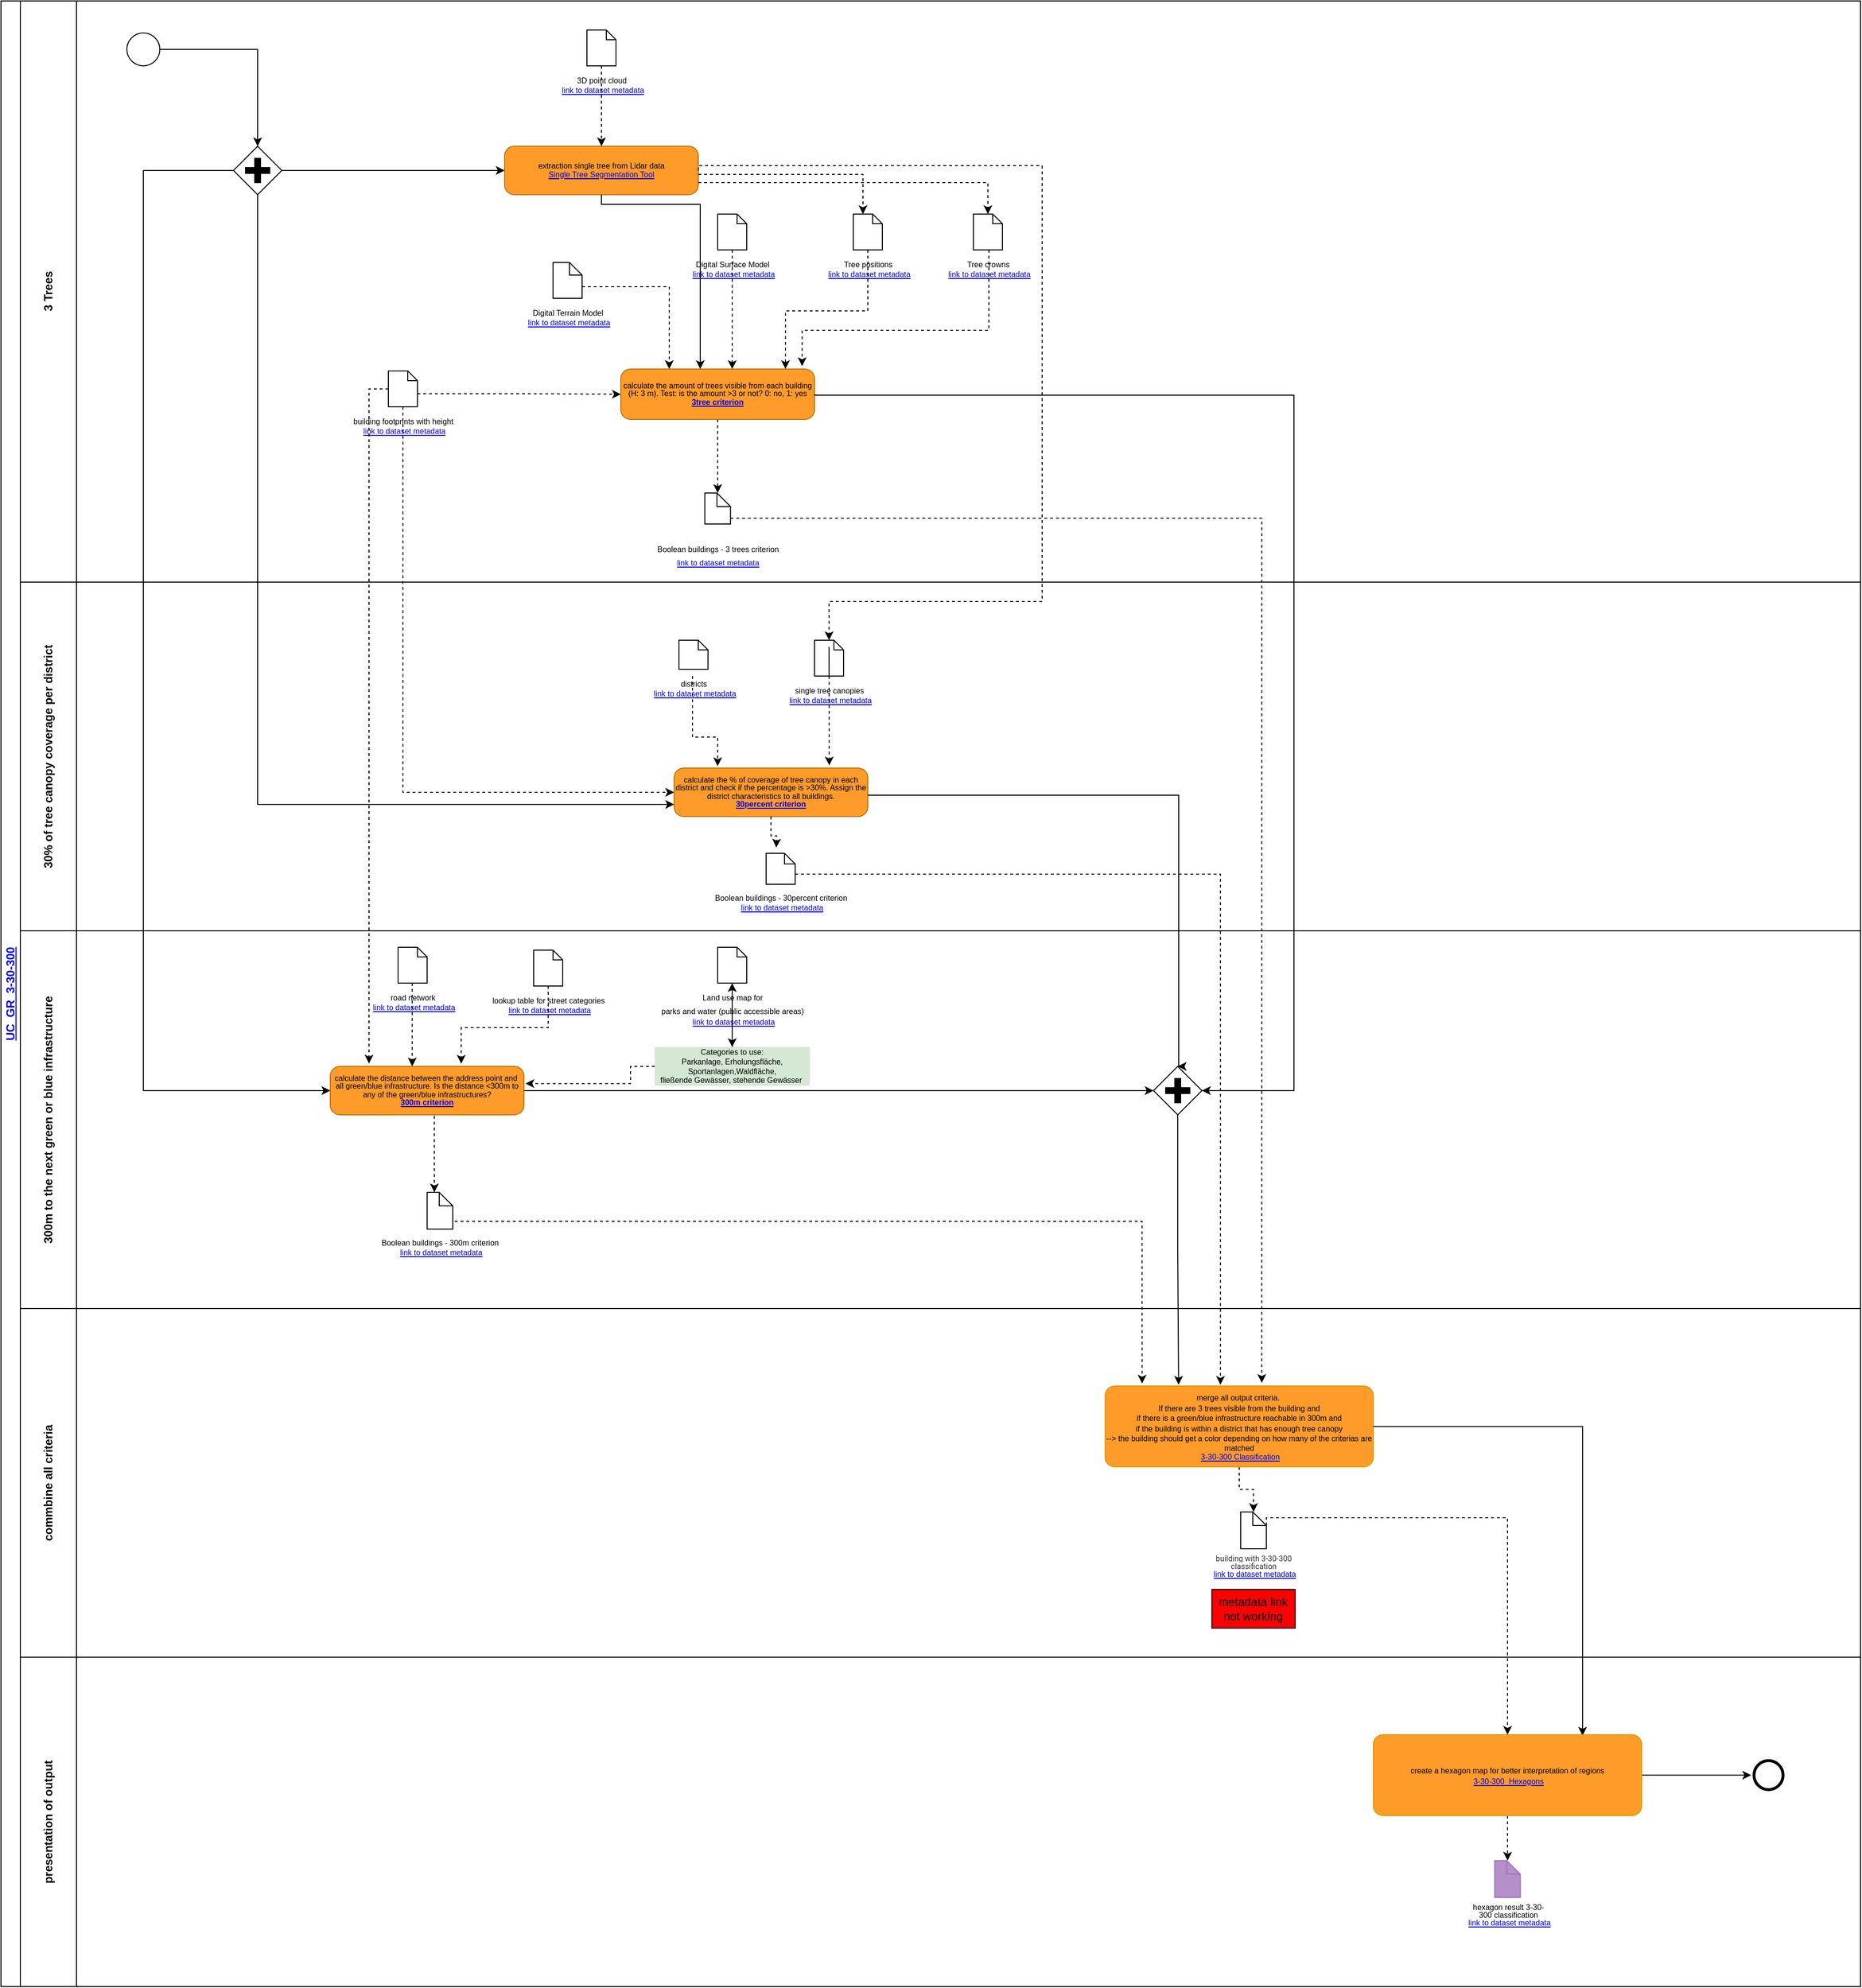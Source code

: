 <mxfile version="24.7.17">
  <diagram name="UC_GR_3-30-300" id="Krvi3zgOJTbH_F1lKnKt">
    <mxGraphModel grid="1" page="1" gridSize="10" guides="1" tooltips="1" connect="1" arrows="1" fold="1" pageScale="1" pageWidth="3300" pageHeight="4681" math="0" shadow="0">
      <root>
        <mxCell id="k6mhYjpQpfvVJ8LvTSOb-0" />
        <mxCell id="k6mhYjpQpfvVJ8LvTSOb-1" parent="k6mhYjpQpfvVJ8LvTSOb-0" />
        <UserObject label="&lt;font color=&quot;#ff0000&quot;&gt;&lt;a href=&quot;https://docs.google.com/document/d/1ABKdiM5d2JuX-enuPZMrgIqE85hdRemT/edit&quot;&gt;UC_GR_3-30-300&lt;/a&gt;&lt;/font&gt;" link="https://docs.google.com/document/d/1ABKdiM5d2JuX-enuPZMrgIqE85hdRemT/edit" linkTarget="_blank" id="k6mhYjpQpfvVJ8LvTSOb-5">
          <mxCell style="swimlane;html=1;childLayout=stackLayout;resizeParent=1;resizeParentMax=0;horizontal=0;startSize=20;horizontalStack=0;whiteSpace=wrap;" vertex="1" parent="k6mhYjpQpfvVJ8LvTSOb-1">
            <mxGeometry x="490" y="-4160" width="1920" height="2050" as="geometry">
              <mxRectangle x="99" y="-2240" width="40" height="50" as="alternateBounds" />
            </mxGeometry>
          </mxCell>
        </UserObject>
        <mxCell id="k6mhYjpQpfvVJ8LvTSOb-6" value="&lt;div&gt;3 Trees&lt;/div&gt;" style="swimlane;html=1;startSize=58;horizontal=0;" vertex="1" parent="k6mhYjpQpfvVJ8LvTSOb-5">
          <mxGeometry x="20" width="1900" height="600" as="geometry">
            <mxRectangle x="20" width="1133" height="30" as="alternateBounds" />
          </mxGeometry>
        </mxCell>
        <mxCell id="k6mhYjpQpfvVJ8LvTSOb-8" value="" style="points=[[0.145,0.145,0],[0.5,0,0],[0.855,0.145,0],[1,0.5,0],[0.855,0.855,0],[0.5,1,0],[0.145,0.855,0],[0,0.5,0]];shape=mxgraph.bpmn.event;html=1;verticalLabelPosition=bottom;labelBackgroundColor=#ffffff;verticalAlign=top;align=center;perimeter=ellipsePerimeter;outlineConnect=0;aspect=fixed;outline=standard;symbol=general;" vertex="1" parent="k6mhYjpQpfvVJ8LvTSOb-6">
          <mxGeometry x="110" y="33" width="34" height="34" as="geometry" />
        </mxCell>
        <mxCell id="k6mhYjpQpfvVJ8LvTSOb-15" style="edgeStyle=orthogonalEdgeStyle;rounded=0;orthogonalLoop=1;jettySize=auto;html=1;dashed=1;exitX=0;exitY=0;exitDx=30.0;exitDy=23.5;exitPerimeter=0;entryX=0;entryY=0.5;entryDx=0;entryDy=0;entryPerimeter=0;" edge="1" parent="k6mhYjpQpfvVJ8LvTSOb-6" source="ciWnwU-5eP2VFK62MYWq-23" target="k6mhYjpQpfvVJ8LvTSOb-14">
          <mxGeometry relative="1" as="geometry">
            <mxPoint x="580" y="320" as="sourcePoint" />
            <mxPoint x="570" y="380.75" as="targetPoint" />
          </mxGeometry>
        </mxCell>
        <UserObject label="&lt;div style=&quot;&quot;&gt;&lt;div style=&quot;&quot;&gt;&lt;font face=&quot;Arial&quot;&gt;&lt;span style=&quot;font-size: 8px;&quot;&gt;Tree positions&lt;/span&gt;&lt;/font&gt;&lt;/div&gt;&lt;div style=&quot;font-size: 8px;&quot;&gt;&lt;font style=&quot;font-size: 8px;&quot; face=&quot;Arial&quot;&gt;&amp;nbsp;&lt;a href=&quot;https://usage.geocat.live/catalogue/srv/eng/catalog.search#/metadata/9a4b1116-7c73-43df-8176-d8864c7b51b8&quot;&gt;link to dataset metadata&lt;/a&gt;&lt;/font&gt;&lt;/div&gt;&lt;/div&gt;" id="k6mhYjpQpfvVJ8LvTSOb-16">
          <mxCell style="shape=mxgraph.bpmn.data;labelPosition=center;verticalLabelPosition=bottom;align=center;verticalAlign=top;size=10;html=1;" vertex="1" parent="k6mhYjpQpfvVJ8LvTSOb-6">
            <mxGeometry x="860" y="220" width="30" height="37" as="geometry" />
          </mxCell>
        </UserObject>
        <UserObject label="&lt;div style=&quot;line-height: 100%;&quot;&gt;&lt;p style=&quot;line-height: 100%;&quot;&gt;&lt;span style=&quot;background-color: initial; font-family: Arial; font-size: 8px;&quot;&gt;Boolean buildings - 3 trees criterion&lt;br&gt;&lt;/span&gt;&lt;a style=&quot;background-color: initial; font-size: 8px; font-family: Arial;&quot; href=&quot;https://usage.geocat.live/catalogue/srv/eng/catalog.search#/metadata/f1ca52d3-faba-4291-afe4-53f3cd42845b&quot;&gt;link to dataset metadata&lt;/a&gt;&lt;/p&gt;&lt;/div&gt;" id="k6mhYjpQpfvVJ8LvTSOb-17">
          <mxCell style="shape=mxgraph.bpmn.data;labelPosition=center;verticalLabelPosition=bottom;align=center;verticalAlign=top;size=14;html=1;" vertex="1" parent="k6mhYjpQpfvVJ8LvTSOb-6">
            <mxGeometry x="706.75" y="508" width="26.5" height="32" as="geometry" />
          </mxCell>
        </UserObject>
        <mxCell id="k6mhYjpQpfvVJ8LvTSOb-18" style="edgeStyle=orthogonalEdgeStyle;rounded=0;orthogonalLoop=1;jettySize=auto;html=1;dashed=1;exitX=0.5;exitY=1;exitDx=0;exitDy=0;exitPerimeter=0;" edge="1" parent="k6mhYjpQpfvVJ8LvTSOb-6" source="k6mhYjpQpfvVJ8LvTSOb-14">
          <mxGeometry relative="1" as="geometry">
            <Array as="points">
              <mxPoint x="720" y="508" />
            </Array>
            <mxPoint x="720" y="508" as="targetPoint" />
          </mxGeometry>
        </mxCell>
        <UserObject label="&lt;div style=&quot;&quot;&gt;&lt;div style=&quot;&quot;&gt;&lt;font face=&quot;Arial&quot;&gt;&lt;span style=&quot;font-size: 8px;&quot;&gt;building footprints with height&lt;/span&gt;&lt;/font&gt;&lt;/div&gt;&lt;div style=&quot;font-size: 8px;&quot;&gt;&lt;font style=&quot;font-size: 8px;&quot; face=&quot;Arial&quot;&gt;&amp;nbsp;&lt;a href=&quot;https://usage.geocat.live/catalogue/srv/eng/catalog.search#/metadata/3f8220eb-fe9e-4dd4-85bb-e04faf7fa3e2&quot;&gt;link to dataset metadata&lt;/a&gt;&lt;/font&gt;&lt;/div&gt;&lt;/div&gt;" id="ciWnwU-5eP2VFK62MYWq-23">
          <mxCell style="shape=mxgraph.bpmn.data;labelPosition=center;verticalLabelPosition=bottom;align=center;verticalAlign=top;size=10;html=1;" vertex="1" parent="k6mhYjpQpfvVJ8LvTSOb-6">
            <mxGeometry x="380" y="382" width="30" height="37" as="geometry" />
          </mxCell>
        </UserObject>
        <mxCell id="k6mhYjpQpfvVJ8LvTSOb-14" value="&lt;h6 style=&quot;line-height: 100%;&quot;&gt;&lt;font face=&quot;Arial&quot;&gt;&lt;span style=&quot;font-size: 8px;&quot;&gt;&lt;span style=&quot;font-weight: 400;&quot;&gt;calculate the amount of trees visible from each building (H: 3 m). Test: is the amount &amp;gt;3 or not? 0: no, 1: yes&lt;br&gt;&lt;/span&gt;&lt;/span&gt;&lt;/font&gt;&lt;a href=&quot;https://usage.geocat.live/catalogue/srv/eng/catalog.search#/metadata/e13cccc3-d6e3-49af-ac51-13dfee61eb17&quot;&gt;3tree criterion&lt;/a&gt;&lt;/h6&gt;" style="points=[[0.25,0,0],[0.5,0,0],[0.75,0,0],[1,0.25,0],[1,0.5,0],[1,0.75,0],[0.75,1,0],[0.5,1,0],[0.25,1,0],[0,0.75,0],[0,0.5,0],[0,0.25,0]];shape=mxgraph.bpmn.task;whiteSpace=wrap;rectStyle=rounded;size=10;html=1;container=1;expand=0;collapsible=0;taskMarker=abstract;fillColor=#ff9b29;fontColor=#000000;strokeColor=#BD7000;" vertex="1" parent="k6mhYjpQpfvVJ8LvTSOb-6">
          <mxGeometry x="620" y="380" width="200" height="52" as="geometry" />
        </mxCell>
        <mxCell id="ciWnwU-5eP2VFK62MYWq-24" style="edgeStyle=orthogonalEdgeStyle;rounded=0;orthogonalLoop=1;jettySize=auto;html=1;dashed=1;exitX=0.5;exitY=1;exitDx=0;exitDy=0;exitPerimeter=0;" edge="1" parent="k6mhYjpQpfvVJ8LvTSOb-6" source="k6mhYjpQpfvVJ8LvTSOb-16">
          <mxGeometry relative="1" as="geometry">
            <mxPoint x="790" y="380" as="targetPoint" />
            <mxPoint x="790" y="330" as="sourcePoint" />
            <Array as="points">
              <mxPoint x="875" y="320" />
              <mxPoint x="790" y="320" />
            </Array>
          </mxGeometry>
        </mxCell>
        <mxCell id="ciWnwU-5eP2VFK62MYWq-32" value="&lt;h6 style=&quot;line-height: 100%;&quot;&gt;&lt;span style=&quot;font-weight: normal;&quot;&gt;extraction single tree from Lidar data&lt;/span&gt;&lt;br&gt;&lt;span style=&quot;font-weight: normal;&quot;&gt;&lt;a href=&quot;https://usage.geocat.live/catalogue/srv/eng/catalog.search#/metadata/48e58f2f-286f-4c92-b989-cb9bd8d22c1b&quot;&gt;Single Tree Segmentation Tool&lt;/a&gt;&lt;/span&gt;&lt;/h6&gt;" style="points=[[0.25,0,0],[0.5,0,0],[0.75,0,0],[1,0.25,0],[1,0.5,0],[1,0.75,0],[0.75,1,0],[0.5,1,0],[0.25,1,0],[0,0.75,0],[0,0.5,0],[0,0.25,0]];shape=mxgraph.bpmn.task;whiteSpace=wrap;rectStyle=rounded;size=10;html=1;container=1;expand=0;collapsible=0;taskMarker=abstract;fillColor=#ff9b29;fontColor=#000000;strokeColor=#BD7000;" vertex="1" parent="k6mhYjpQpfvVJ8LvTSOb-6">
          <mxGeometry x="500" y="150" width="200" height="50" as="geometry" />
        </mxCell>
        <UserObject label="&lt;div style=&quot;&quot;&gt;&lt;div style=&quot;&quot;&gt;&lt;font face=&quot;Arial&quot;&gt;&lt;span style=&quot;font-size: 8px;&quot;&gt;3D point cloud&lt;/span&gt;&lt;/font&gt;&lt;/div&gt;&lt;div style=&quot;font-size: 8px;&quot;&gt;&lt;font style=&quot;font-size: 8px;&quot; face=&quot;Arial&quot;&gt;&amp;nbsp;&lt;a href=&quot;https://usage.geocat.live/catalogue/srv/eng/catalog.search#/metadata/e8aadb78-8eeb-4ac1-89b5-669cefb967ec&quot;&gt;link to dataset metadata&lt;/a&gt;&lt;/font&gt;&lt;/div&gt;&lt;/div&gt;" id="ciWnwU-5eP2VFK62MYWq-33">
          <mxCell style="shape=mxgraph.bpmn.data;labelPosition=center;verticalLabelPosition=bottom;align=center;verticalAlign=top;size=10;html=1;" vertex="1" parent="k6mhYjpQpfvVJ8LvTSOb-6">
            <mxGeometry x="585" y="30" width="30" height="37" as="geometry" />
          </mxCell>
        </UserObject>
        <UserObject label="&lt;div style=&quot;&quot;&gt;&lt;div style=&quot;&quot;&gt;&lt;font face=&quot;Arial&quot;&gt;&lt;span style=&quot;font-size: 8px;&quot;&gt;Digital Surface Model&lt;/span&gt;&lt;/font&gt;&lt;/div&gt;&lt;div style=&quot;font-size: 8px;&quot;&gt;&lt;font style=&quot;font-size: 8px;&quot; face=&quot;Arial&quot;&gt;&amp;nbsp;&lt;a href=&quot;https://usage.geocat.live/catalogue/srv/eng/catalog.search#/metadata/0b1ab809-4bf9-4030-ae20-85a8b5cd9ab6&quot;&gt;link to dataset metadata&lt;/a&gt;&lt;/font&gt;&lt;/div&gt;&lt;/div&gt;" id="mnoR7cyunpkpfNXAe4Dq-6">
          <mxCell style="shape=mxgraph.bpmn.data;labelPosition=center;verticalLabelPosition=bottom;align=center;verticalAlign=top;size=10;html=1;" vertex="1" parent="k6mhYjpQpfvVJ8LvTSOb-6">
            <mxGeometry x="720" y="220" width="30" height="37" as="geometry" />
          </mxCell>
        </UserObject>
        <mxCell id="EDfzUC_PJEwEIxlfBZfZ-0" style="edgeStyle=orthogonalEdgeStyle;rounded=0;orthogonalLoop=1;jettySize=auto;html=1;dashed=1;exitX=0.5;exitY=1;exitDx=0;exitDy=0;exitPerimeter=0;" edge="1" parent="k6mhYjpQpfvVJ8LvTSOb-6" source="mnoR7cyunpkpfNXAe4Dq-6">
          <mxGeometry relative="1" as="geometry">
            <mxPoint x="735" y="380" as="targetPoint" />
            <mxPoint x="755" y="276" as="sourcePoint" />
            <Array as="points">
              <mxPoint x="735" y="350" />
              <mxPoint x="735" y="350" />
            </Array>
          </mxGeometry>
        </mxCell>
        <mxCell id="EDfzUC_PJEwEIxlfBZfZ-4" style="edgeStyle=orthogonalEdgeStyle;rounded=0;orthogonalLoop=1;jettySize=auto;html=1;dashed=1;exitX=0.5;exitY=1;exitDx=0;exitDy=0;exitPerimeter=0;entryX=0.5;entryY=0;entryDx=0;entryDy=0;entryPerimeter=0;" edge="1" parent="k6mhYjpQpfvVJ8LvTSOb-6" source="ciWnwU-5eP2VFK62MYWq-33" target="ciWnwU-5eP2VFK62MYWq-32">
          <mxGeometry relative="1" as="geometry">
            <mxPoint x="555" y="267" as="sourcePoint" />
            <mxPoint x="645" y="360" as="targetPoint" />
          </mxGeometry>
        </mxCell>
        <mxCell id="EDfzUC_PJEwEIxlfBZfZ-5" style="edgeStyle=orthogonalEdgeStyle;rounded=0;orthogonalLoop=1;jettySize=auto;html=1;dashed=1;entryX=0;entryY=0;entryDx=10;entryDy=0;entryPerimeter=0;" edge="1" parent="k6mhYjpQpfvVJ8LvTSOb-6" target="k6mhYjpQpfvVJ8LvTSOb-16">
          <mxGeometry relative="1" as="geometry">
            <mxPoint x="768" y="318" as="targetPoint" />
            <mxPoint x="700" y="179" as="sourcePoint" />
            <Array as="points">
              <mxPoint x="870" y="179" />
            </Array>
          </mxGeometry>
        </mxCell>
        <mxCell id="EDfzUC_PJEwEIxlfBZfZ-27" style="edgeStyle=orthogonalEdgeStyle;rounded=0;orthogonalLoop=1;jettySize=auto;html=1;exitX=1;exitY=0.5;exitDx=0;exitDy=0;exitPerimeter=0;entryX=0;entryY=0.5;entryDx=0;entryDy=0;entryPerimeter=0;" edge="1" parent="k6mhYjpQpfvVJ8LvTSOb-6" source="2BGtZ8wRhE-_zH-Sex3D-0" target="ciWnwU-5eP2VFK62MYWq-32">
          <mxGeometry relative="1" as="geometry">
            <mxPoint x="490" y="170" as="targetPoint" />
            <Array as="points">
              <mxPoint x="250" y="175" />
            </Array>
          </mxGeometry>
        </mxCell>
        <UserObject label="&lt;div style=&quot;&quot;&gt;&lt;div style=&quot;&quot;&gt;&lt;font face=&quot;Arial&quot;&gt;&lt;span style=&quot;font-size: 8px;&quot;&gt;Digital Terrain Model&lt;/span&gt;&lt;/font&gt;&lt;/div&gt;&lt;div style=&quot;font-size: 8px;&quot;&gt;&lt;font face=&quot;Arial&quot; style=&quot;font-size: 8px;&quot;&gt;&amp;nbsp;&lt;a href=&quot;https://usage.geocat.live/catalogue/srv/eng/catalog.search#/metadata/ba1d5529-ae39-420b-a8e6-5331dd29e531&quot;&gt;link to dataset metadata&lt;/a&gt;&lt;/font&gt;&lt;/div&gt;&lt;/div&gt;" id="mnoR7cyunpkpfNXAe4Dq-30">
          <mxCell style="shape=mxgraph.bpmn.data;labelPosition=center;verticalLabelPosition=bottom;align=center;verticalAlign=top;size=13;html=1;" vertex="1" parent="k6mhYjpQpfvVJ8LvTSOb-6">
            <mxGeometry x="550" y="270" width="30" height="37" as="geometry" />
          </mxCell>
        </UserObject>
        <mxCell id="mnoR7cyunpkpfNXAe4Dq-33" style="edgeStyle=orthogonalEdgeStyle;rounded=0;orthogonalLoop=1;jettySize=auto;html=1;dashed=1;exitX=0;exitY=0;exitDx=30.0;exitDy=25;exitPerimeter=0;entryX=0.25;entryY=0;entryDx=0;entryDy=0;entryPerimeter=0;" edge="1" parent="k6mhYjpQpfvVJ8LvTSOb-6" source="mnoR7cyunpkpfNXAe4Dq-30" target="k6mhYjpQpfvVJ8LvTSOb-14">
          <mxGeometry relative="1" as="geometry">
            <mxPoint x="840" y="240" as="targetPoint" />
            <mxPoint x="710" y="189" as="sourcePoint" />
            <Array as="points">
              <mxPoint x="670" y="295" />
            </Array>
          </mxGeometry>
        </mxCell>
        <mxCell id="EDfzUC_PJEwEIxlfBZfZ-38" style="edgeStyle=orthogonalEdgeStyle;rounded=0;orthogonalLoop=1;jettySize=auto;html=1;exitX=0.5;exitY=1;exitDx=0;exitDy=0;exitPerimeter=0;" edge="1" parent="k6mhYjpQpfvVJ8LvTSOb-6" source="ciWnwU-5eP2VFK62MYWq-32">
          <mxGeometry relative="1" as="geometry">
            <mxPoint x="154" y="60" as="sourcePoint" />
            <mxPoint x="702" y="380" as="targetPoint" />
            <Array as="points">
              <mxPoint x="600" y="210" />
              <mxPoint x="702" y="210" />
            </Array>
          </mxGeometry>
        </mxCell>
        <mxCell id="2BGtZ8wRhE-_zH-Sex3D-1" value="" style="edgeStyle=orthogonalEdgeStyle;rounded=0;orthogonalLoop=1;jettySize=auto;html=1;exitX=1;exitY=0.5;exitDx=0;exitDy=0;exitPerimeter=0;entryX=0.5;entryY=0;entryDx=0;entryDy=0;entryPerimeter=0;" edge="1" parent="k6mhYjpQpfvVJ8LvTSOb-6" source="k6mhYjpQpfvVJ8LvTSOb-8" target="2BGtZ8wRhE-_zH-Sex3D-0">
          <mxGeometry relative="1" as="geometry">
            <mxPoint x="610" y="-4285" as="targetPoint" />
            <Array as="points">
              <mxPoint x="245" y="50" />
            </Array>
            <mxPoint x="254" y="-4410" as="sourcePoint" />
          </mxGeometry>
        </mxCell>
        <mxCell id="2BGtZ8wRhE-_zH-Sex3D-0" value="" style="points=[[0.25,0.25,0],[0.5,0,0],[0.75,0.25,0],[1,0.5,0],[0.75,0.75,0],[0.5,1,0],[0.25,0.75,0],[0,0.5,0]];shape=mxgraph.bpmn.gateway2;html=1;verticalLabelPosition=bottom;labelBackgroundColor=#ffffff;verticalAlign=top;align=center;perimeter=rhombusPerimeter;outlineConnect=0;outline=none;symbol=none;gwType=parallel;" vertex="1" parent="k6mhYjpQpfvVJ8LvTSOb-6">
          <mxGeometry x="220" y="150" width="50" height="50" as="geometry" />
        </mxCell>
        <UserObject label="&lt;div style=&quot;&quot;&gt;&lt;div style=&quot;&quot;&gt;&lt;font face=&quot;Arial&quot;&gt;&lt;span style=&quot;font-size: 8px;&quot;&gt;Tree crowns&lt;/span&gt;&lt;/font&gt;&lt;/div&gt;&lt;div style=&quot;font-size: 8px;&quot;&gt;&lt;font style=&quot;font-size: 8px;&quot; face=&quot;Arial&quot;&gt;&amp;nbsp;&lt;a href=&quot;https://usage.geocat.live/catalogue/srv/eng/catalog.search#/metadata/6339aef0-d289-4d4c-b988-8ba5bdd9a830&quot;&gt;link to dataset metadata&lt;/a&gt;&lt;/font&gt;&lt;/div&gt;&lt;/div&gt;" id="NzYV1UiMr_nc8l4MVwgO-0">
          <mxCell style="shape=mxgraph.bpmn.data;labelPosition=center;verticalLabelPosition=bottom;align=center;verticalAlign=top;size=10;html=1;" vertex="1" parent="k6mhYjpQpfvVJ8LvTSOb-6">
            <mxGeometry x="984" y="220" width="30" height="37" as="geometry" />
          </mxCell>
        </UserObject>
        <mxCell id="NzYV1UiMr_nc8l4MVwgO-1" style="edgeStyle=orthogonalEdgeStyle;rounded=0;orthogonalLoop=1;jettySize=auto;html=1;dashed=1;entryX=0.5;entryY=0;entryDx=0;entryDy=0;entryPerimeter=0;exitX=1;exitY=0.75;exitDx=0;exitDy=0;exitPerimeter=0;" edge="1" parent="k6mhYjpQpfvVJ8LvTSOb-6" source="ciWnwU-5eP2VFK62MYWq-32" target="NzYV1UiMr_nc8l4MVwgO-0">
          <mxGeometry relative="1" as="geometry">
            <mxPoint x="880" y="230" as="targetPoint" />
            <mxPoint x="710" y="189" as="sourcePoint" />
          </mxGeometry>
        </mxCell>
        <mxCell id="NzYV1UiMr_nc8l4MVwgO-3" style="edgeStyle=orthogonalEdgeStyle;rounded=0;orthogonalLoop=1;jettySize=auto;html=1;dashed=1;entryX=0.936;entryY=-0.058;entryDx=0;entryDy=0;entryPerimeter=0;" edge="1" parent="k6mhYjpQpfvVJ8LvTSOb-6" source="NzYV1UiMr_nc8l4MVwgO-0" target="k6mhYjpQpfvVJ8LvTSOb-14">
          <mxGeometry relative="1" as="geometry">
            <mxPoint x="680" y="390" as="targetPoint" />
            <mxPoint x="970" y="300" as="sourcePoint" />
            <Array as="points">
              <mxPoint x="1000" y="340" />
              <mxPoint x="807" y="340" />
            </Array>
          </mxGeometry>
        </mxCell>
        <mxCell id="k6mhYjpQpfvVJ8LvTSOb-54" value="&lt;div&gt;30% of tree canopy coverage per district&lt;br&gt;&lt;/div&gt;" style="swimlane;html=1;startSize=58;horizontal=0;whiteSpace=wrap;" vertex="1" parent="k6mhYjpQpfvVJ8LvTSOb-5">
          <mxGeometry x="20" y="600" width="1900" height="360" as="geometry" />
        </mxCell>
        <mxCell id="ciWnwU-5eP2VFK62MYWq-25" value="&lt;h6 style=&quot;line-height: 100%;&quot;&gt;&lt;span style=&quot;font-size: 8.04px; font-weight: 400;&quot;&gt;calculate the % of coverage of tree canopy in each district and check if the percentage is &amp;gt;30%. Assign the district characteristics to all buildings.&lt;/span&gt;&lt;br&gt;&lt;a href=&quot;https://usage.geocat.live/catalogue/srv/eng/catalog.search#/metadata/8309b176-983c-4460-8361-d55bd8829c9c&quot;&gt;30percent criterion&lt;/a&gt;&lt;/h6&gt;" style="points=[[0.25,0,0],[0.5,0,0],[0.75,0,0],[1,0.25,0],[1,0.5,0],[1,0.75,0],[0.75,1,0],[0.5,1,0],[0.25,1,0],[0,0.75,0],[0,0.5,0],[0,0.25,0]];shape=mxgraph.bpmn.task;whiteSpace=wrap;rectStyle=rounded;size=10;html=1;container=1;expand=0;collapsible=0;taskMarker=abstract;fillColor=#ff9b29;fontColor=#000000;strokeColor=#BD7000;" vertex="1" parent="k6mhYjpQpfvVJ8LvTSOb-54">
          <mxGeometry x="675" y="192" width="200" height="50" as="geometry" />
        </mxCell>
        <mxCell id="ciWnwU-5eP2VFK62MYWq-63" style="edgeStyle=orthogonalEdgeStyle;rounded=0;orthogonalLoop=1;jettySize=auto;html=1;dashed=1;" edge="1" parent="ciWnwU-5eP2VFK62MYWq-25" source="ciWnwU-5eP2VFK62MYWq-25">
          <mxGeometry relative="1" as="geometry">
            <mxPoint x="10.48" y="52" as="sourcePoint" />
            <mxPoint x="105.48" y="82" as="targetPoint" />
          </mxGeometry>
        </mxCell>
        <UserObject label="&lt;div style=&quot;&quot;&gt;&lt;div style=&quot;&quot;&gt;&lt;font face=&quot;Arial&quot;&gt;&lt;span style=&quot;font-size: 8px;&quot;&gt;districts&lt;/span&gt;&lt;/font&gt;&lt;/div&gt;&lt;div style=&quot;font-size: 8px;&quot;&gt;&lt;font face=&quot;Arial&quot; style=&quot;font-size: 8px;&quot;&gt;&amp;nbsp;&lt;a href=&quot;https://usage.geocat.live/catalogue/srv/ger/catalog.search#/metadata/4f18ca71-38e9-4d55-9064-bc5085a50608&quot;&gt;link to dataset metadata&lt;/a&gt;&lt;/font&gt;&lt;/div&gt;&lt;/div&gt;" id="ciWnwU-5eP2VFK62MYWq-26">
          <mxCell style="shape=mxgraph.bpmn.data;labelPosition=center;verticalLabelPosition=bottom;align=center;verticalAlign=top;size=10;html=1;" vertex="1" parent="k6mhYjpQpfvVJ8LvTSOb-54">
            <mxGeometry x="680" y="60" width="30" height="30" as="geometry" />
          </mxCell>
        </UserObject>
        <UserObject label="&lt;div style=&quot;line-height: 100%;&quot;&gt;&lt;div style=&quot;line-height: 100%;&quot;&gt;&lt;span style=&quot;font-family: Arial; font-size: 8px;&quot;&gt;Boolean buildings - 30percent criterion&lt;/span&gt;&lt;br&gt;&lt;/div&gt;&lt;div style=&quot;font-size: 8px; line-height: 100%;&quot;&gt;&lt;font style=&quot;font-size: 8px;&quot; face=&quot;Arial&quot;&gt;&amp;nbsp;&lt;a href=&quot;https://usage.geocat.live/catalogue/srv/eng/catalog.search#/metadata/59025e88-1ba8-4247-8f5d-2c8bb87ccc20&quot;&gt;link to dataset metadata&lt;/a&gt;&lt;/font&gt;&lt;/div&gt;&lt;/div&gt;" id="ciWnwU-5eP2VFK62MYWq-27">
          <mxCell style="shape=mxgraph.bpmn.data;labelPosition=center;verticalLabelPosition=bottom;align=center;verticalAlign=top;size=11;html=1;" vertex="1" parent="k6mhYjpQpfvVJ8LvTSOb-54">
            <mxGeometry x="770" y="280" width="30" height="32" as="geometry" />
          </mxCell>
        </UserObject>
        <mxCell id="EDfzUC_PJEwEIxlfBZfZ-8" style="edgeStyle=orthogonalEdgeStyle;rounded=0;orthogonalLoop=1;jettySize=auto;html=1;dashed=1;exitX=0.5;exitY=1;exitDx=0;exitDy=0;exitPerimeter=0;" edge="1" parent="k6mhYjpQpfvVJ8LvTSOb-54">
          <mxGeometry relative="1" as="geometry">
            <mxPoint x="720" y="190" as="targetPoint" />
            <mxPoint x="694" y="97" as="sourcePoint" />
            <Array as="points">
              <mxPoint x="694" y="160" />
              <mxPoint x="720" y="160" />
              <mxPoint x="720" y="190" />
            </Array>
          </mxGeometry>
        </mxCell>
        <mxCell id="EDfzUC_PJEwEIxlfBZfZ-40" style="edgeStyle=orthogonalEdgeStyle;rounded=0;orthogonalLoop=1;jettySize=auto;html=1;exitX=1;exitY=0.5;exitDx=0;exitDy=0;exitPerimeter=0;entryX=0.5;entryY=0;entryDx=0;entryDy=0;entryPerimeter=0;" edge="1" parent="k6mhYjpQpfvVJ8LvTSOb-54" target="2BGtZ8wRhE-_zH-Sex3D-2">
          <mxGeometry relative="1" as="geometry">
            <mxPoint x="875" y="220" as="sourcePoint" />
            <mxPoint x="1196" y="420" as="targetPoint" />
            <Array as="points">
              <mxPoint x="1196" y="220" />
            </Array>
          </mxGeometry>
        </mxCell>
        <UserObject label="&lt;div style=&quot;&quot;&gt;&lt;div style=&quot;&quot;&gt;&lt;font face=&quot;Arial&quot;&gt;&lt;span style=&quot;font-size: 8px;&quot;&gt;single tree canopies&lt;/span&gt;&lt;/font&gt;&lt;/div&gt;&lt;div style=&quot;font-size: 8px;&quot;&gt;&lt;font face=&quot;Arial&quot; style=&quot;font-size: 8px;&quot;&gt;&amp;nbsp;&lt;a href=&quot;https://usage.geocat.live/catalogue/srv/eng/catalog.search#/metadata/6339aef0-d289-4d4c-b988-8ba5bdd9a830&quot;&gt;link to dataset metadata&lt;/a&gt;&lt;/font&gt;&lt;/div&gt;&lt;/div&gt;" id="dOxthLvODvYjjFTFsH-o-2">
          <mxCell style="shape=mxgraph.bpmn.data;labelPosition=center;verticalLabelPosition=bottom;align=center;verticalAlign=top;size=10;html=1;" vertex="1" parent="k6mhYjpQpfvVJ8LvTSOb-54">
            <mxGeometry x="820" y="60" width="30" height="37" as="geometry" />
          </mxCell>
        </UserObject>
        <mxCell id="dOxthLvODvYjjFTFsH-o-4" style="edgeStyle=orthogonalEdgeStyle;rounded=0;orthogonalLoop=1;jettySize=auto;html=1;dashed=1;exitX=0.5;exitY=1;exitDx=0;exitDy=0;exitPerimeter=0;entryX=0.801;entryY=-0.056;entryDx=0;entryDy=0;entryPerimeter=0;" edge="1" parent="k6mhYjpQpfvVJ8LvTSOb-54" source="dOxthLvODvYjjFTFsH-o-2" target="ciWnwU-5eP2VFK62MYWq-25">
          <mxGeometry relative="1" as="geometry">
            <mxPoint x="1130" y="70" as="targetPoint" />
            <mxPoint x="885" y="-333" as="sourcePoint" />
            <Array as="points">
              <mxPoint x="835" y="67" />
            </Array>
          </mxGeometry>
        </mxCell>
        <mxCell id="k6mhYjpQpfvVJ8LvTSOb-69" value="&lt;div&gt;300m to the next green or blue infrastructure&lt;br&gt;&lt;/div&gt;" style="swimlane;html=1;startSize=58;horizontal=0;whiteSpace=wrap;" vertex="1" parent="k6mhYjpQpfvVJ8LvTSOb-5">
          <mxGeometry x="20" y="960" width="1900" height="390" as="geometry" />
        </mxCell>
        <UserObject label="&lt;div style=&quot;line-height: 100%;&quot;&gt;&lt;div style=&quot;line-height: 100%;&quot;&gt;&lt;span style=&quot;background-color: initial; font-size: 8px;&quot;&gt;&lt;font face=&quot;Arial&quot;&gt;Boolean buildings - 300m criterion&lt;/font&gt;&lt;/span&gt;&lt;/div&gt;&lt;div style=&quot;font-size: 8px; line-height: 100%;&quot;&gt;&lt;font face=&quot;Arial&quot; style=&quot;font-size: 8px;&quot;&gt;&amp;nbsp;&lt;a href=&quot;https://usage.geocat.live/catalogue/srv/eng/catalog.search#/metadata/a23ca88a-9fb1-4ea0-9313-8de2e01a61b9&quot;&gt;link to dataset metadata&lt;/a&gt;&lt;/font&gt;&lt;/div&gt;&lt;/div&gt;" id="ciWnwU-5eP2VFK62MYWq-67">
          <mxCell style="shape=mxgraph.bpmn.data;labelPosition=center;verticalLabelPosition=bottom;align=center;verticalAlign=top;size=14;html=1;" vertex="1" parent="k6mhYjpQpfvVJ8LvTSOb-69">
            <mxGeometry x="420" y="270" width="26.5" height="38" as="geometry" />
          </mxCell>
        </UserObject>
        <mxCell id="ciWnwU-5eP2VFK62MYWq-68" style="edgeStyle=orthogonalEdgeStyle;rounded=0;orthogonalLoop=1;jettySize=auto;html=1;entryX=0;entryY=0;entryDx=7.5;entryDy=0;entryPerimeter=0;dashed=1;exitX=0.537;exitY=1.022;exitDx=0;exitDy=0;exitPerimeter=0;" edge="1" parent="k6mhYjpQpfvVJ8LvTSOb-69" source="ciWnwU-5eP2VFK62MYWq-71" target="ciWnwU-5eP2VFK62MYWq-67">
          <mxGeometry relative="1" as="geometry" />
        </mxCell>
        <UserObject label="&lt;div style=&quot;&quot;&gt;&lt;div style=&quot;&quot;&gt;&lt;font face=&quot;Arial&quot;&gt;&lt;span style=&quot;font-size: 8px;&quot;&gt;road&amp;nbsp;&lt;/span&gt;&lt;/font&gt;&lt;span style=&quot;font-size: 8px; font-family: Arial; background-color: initial;&quot;&gt;network&lt;/span&gt;&lt;/div&gt;&lt;div style=&quot;font-size: 8px;&quot;&gt;&lt;font face=&quot;Arial&quot; style=&quot;font-size: 8px;&quot;&gt;&amp;nbsp;&lt;a href=&quot;https://usage.geocat.live/catalogue/srv/ger/catalog.search#/metadata/55c04ef2-2d4b-4b74-a4ec-08b03e2fd678&quot;&gt;link to dataset metadata&lt;/a&gt;&lt;/font&gt;&lt;/div&gt;&lt;/div&gt;" id="ciWnwU-5eP2VFK62MYWq-69">
          <mxCell style="shape=mxgraph.bpmn.data;labelPosition=center;verticalLabelPosition=bottom;align=center;verticalAlign=top;size=10;html=1;" vertex="1" parent="k6mhYjpQpfvVJ8LvTSOb-69">
            <mxGeometry x="390" y="17" width="30" height="37" as="geometry" />
          </mxCell>
        </UserObject>
        <UserObject label="&lt;div style=&quot;&quot;&gt;&lt;div style=&quot;&quot;&gt;&lt;font face=&quot;Arial&quot;&gt;&lt;span style=&quot;font-size: 8px;&quot;&gt;Land use map for &lt;br&gt;parks and water (public accessible areas)&lt;/span&gt;&lt;/font&gt;&lt;/div&gt;&lt;div style=&quot;font-size: 8px;&quot;&gt;&lt;font face=&quot;Arial&quot; style=&quot;font-size: 8px;&quot;&gt;&amp;nbsp;&lt;a href=&quot;https://usage.geocat.live/catalogue/srv/eng/catalog.search#/metadata/7c840141-dce0-4b54-9bd7-7f0127b8745c&quot;&gt;link to dataset metadata&lt;/a&gt;&lt;/font&gt;&lt;/div&gt;&lt;/div&gt;" id="ciWnwU-5eP2VFK62MYWq-70">
          <mxCell style="shape=mxgraph.bpmn.data;labelPosition=center;verticalLabelPosition=bottom;align=center;verticalAlign=top;size=10;html=1;" vertex="1" parent="k6mhYjpQpfvVJ8LvTSOb-69">
            <mxGeometry x="720" y="17" width="30" height="37" as="geometry" />
          </mxCell>
        </UserObject>
        <mxCell id="ciWnwU-5eP2VFK62MYWq-71" value="&lt;h6 style=&quot;line-height: 100%;&quot;&gt;&lt;font face=&quot;Arial&quot;&gt;&lt;span style=&quot;font-size: 8px;&quot;&gt;&lt;span style=&quot;font-weight: 400;&quot;&gt;calculate the distance between the address point and&amp;nbsp; all green/blue infrastructure. Is the distance &amp;lt;300m to any of the green/blue infrastructures?&lt;br&gt;&lt;/span&gt;&lt;a href=&quot;https://usage.geocat.live/catalogue/srv/eng/catalog.search#/metadata/0977038e-28c9-4354-89fe-1a9b52c7da3a&quot;&gt;300m criterion&lt;/a&gt;&lt;/span&gt;&lt;/font&gt;&lt;/h6&gt;" style="points=[[0.25,0,0],[0.5,0,0],[0.75,0,0],[1,0.25,0],[1,0.5,0],[1,0.75,0],[0.75,1,0],[0.5,1,0],[0.25,1,0],[0,0.75,0],[0,0.5,0],[0,0.25,0]];shape=mxgraph.bpmn.task;whiteSpace=wrap;rectStyle=rounded;size=10;html=1;container=1;expand=0;collapsible=0;taskMarker=abstract;fillColor=#ff9b29;fontColor=#000000;strokeColor=#BD7000;" vertex="1" parent="k6mhYjpQpfvVJ8LvTSOb-69">
          <mxGeometry x="320" y="140" width="200" height="50" as="geometry" />
        </mxCell>
        <mxCell id="ciWnwU-5eP2VFK62MYWq-73" style="edgeStyle=orthogonalEdgeStyle;rounded=0;orthogonalLoop=1;jettySize=auto;html=1;dashed=1;exitX=0.5;exitY=1;exitDx=0;exitDy=0;exitPerimeter=0;entryX=0.5;entryY=0;entryDx=0;entryDy=0;" edge="1" parent="k6mhYjpQpfvVJ8LvTSOb-69" source="ciWnwU-5eP2VFK62MYWq-70" target="2BGtZ8wRhE-_zH-Sex3D-16">
          <mxGeometry relative="1" as="geometry">
            <mxPoint x="540" y="150" as="targetPoint" />
            <mxPoint x="570" y="87" as="sourcePoint" />
            <Array as="points" />
          </mxGeometry>
        </mxCell>
        <mxCell id="EDfzUC_PJEwEIxlfBZfZ-9" style="edgeStyle=orthogonalEdgeStyle;rounded=0;orthogonalLoop=1;jettySize=auto;html=1;dashed=1;exitX=0.5;exitY=1;exitDx=0;exitDy=0;exitPerimeter=0;" edge="1" parent="k6mhYjpQpfvVJ8LvTSOb-69">
          <mxGeometry relative="1" as="geometry">
            <mxPoint x="404.63" y="140" as="targetPoint" />
            <mxPoint x="404.63" y="54" as="sourcePoint" />
            <Array as="points">
              <mxPoint x="404.63" y="140" />
            </Array>
          </mxGeometry>
        </mxCell>
        <UserObject label="&lt;div style=&quot;&quot;&gt;&lt;div style=&quot;&quot;&gt;&lt;font face=&quot;Arial&quot;&gt;&lt;span style=&quot;font-size: 8px;&quot;&gt;lookup table for street categories&lt;/span&gt;&lt;/font&gt;&lt;/div&gt;&lt;div style=&quot;font-size: 8px;&quot;&gt;&lt;font face=&quot;Arial&quot; style=&quot;font-size: 8px;&quot;&gt;&amp;nbsp;&lt;a href=&quot;https://usage.geocat.live/catalogue/srv/eng/catalog.search#/metadata/d676fe14-c4e5-4d43-80ca-d88facff75bf&quot;&gt;link to dataset metadata&lt;/a&gt;&lt;/font&gt;&lt;/div&gt;&lt;/div&gt;" id="ohB3-MtpdD-KZxNO_08L-0">
          <mxCell style="shape=mxgraph.bpmn.data;labelPosition=center;verticalLabelPosition=bottom;align=center;verticalAlign=top;size=10;html=1;" vertex="1" parent="k6mhYjpQpfvVJ8LvTSOb-69">
            <mxGeometry x="530" y="20" width="30" height="37" as="geometry" />
          </mxCell>
        </UserObject>
        <mxCell id="ohB3-MtpdD-KZxNO_08L-1" style="edgeStyle=orthogonalEdgeStyle;rounded=0;orthogonalLoop=1;jettySize=auto;html=1;dashed=1;entryX=0.676;entryY=-0.056;entryDx=0;entryDy=0;entryPerimeter=0;" edge="1" parent="k6mhYjpQpfvVJ8LvTSOb-69" source="ohB3-MtpdD-KZxNO_08L-0" target="ciWnwU-5eP2VFK62MYWq-71">
          <mxGeometry relative="1" as="geometry">
            <mxPoint x="415" y="150" as="targetPoint" />
            <mxPoint x="415" y="64" as="sourcePoint" />
            <Array as="points">
              <mxPoint x="545" y="100" />
              <mxPoint x="455" y="100" />
            </Array>
          </mxGeometry>
        </mxCell>
        <mxCell id="2BGtZ8wRhE-_zH-Sex3D-2" value="" style="points=[[0.25,0.25,0],[0.5,0,0],[0.75,0.25,0],[1,0.5,0],[0.75,0.75,0],[0.5,1,0],[0.25,0.75,0],[0,0.5,0]];shape=mxgraph.bpmn.gateway2;html=1;verticalLabelPosition=bottom;labelBackgroundColor=#ffffff;verticalAlign=top;align=center;perimeter=rhombusPerimeter;outlineConnect=0;outline=none;symbol=none;gwType=parallel;" vertex="1" parent="k6mhYjpQpfvVJ8LvTSOb-69">
          <mxGeometry x="1170" y="140" width="50" height="50" as="geometry" />
        </mxCell>
        <mxCell id="EDfzUC_PJEwEIxlfBZfZ-41" style="edgeStyle=orthogonalEdgeStyle;rounded=0;orthogonalLoop=1;jettySize=auto;html=1;exitX=1;exitY=0.5;exitDx=0;exitDy=0;exitPerimeter=0;entryX=0;entryY=0.5;entryDx=0;entryDy=0;entryPerimeter=0;" edge="1" parent="k6mhYjpQpfvVJ8LvTSOb-69" source="ciWnwU-5eP2VFK62MYWq-71" target="2BGtZ8wRhE-_zH-Sex3D-2">
          <mxGeometry relative="1" as="geometry">
            <mxPoint x="885" y="-130" as="sourcePoint" />
            <mxPoint x="1100" y="220" as="targetPoint" />
            <Array as="points">
              <mxPoint x="1110" y="165" />
              <mxPoint x="1110" y="165" />
            </Array>
          </mxGeometry>
        </mxCell>
        <mxCell id="J6cz81nIuZAEn4z9d9Id-0" value="" style="edgeStyle=orthogonalEdgeStyle;rounded=0;orthogonalLoop=1;jettySize=auto;html=1;" edge="1" parent="k6mhYjpQpfvVJ8LvTSOb-69" source="2BGtZ8wRhE-_zH-Sex3D-16" target="ciWnwU-5eP2VFK62MYWq-70">
          <mxGeometry relative="1" as="geometry" />
        </mxCell>
        <mxCell id="2BGtZ8wRhE-_zH-Sex3D-16" value="&lt;div style=&quot;&quot;&gt;&lt;span style=&quot;font-family: Arial; font-size: 8px; text-wrap: nowrap;&quot;&gt;Categories to use:&lt;/span&gt;&lt;br style=&quot;font-family: Arial; font-size: 8px; text-wrap: nowrap;&quot;&gt;&lt;span style=&quot;font-family: Arial; font-size: 8px; text-wrap: nowrap;&quot;&gt;Parkanlage, Erholungsfläche,&lt;/span&gt;&lt;br style=&quot;font-family: Arial; font-size: 8px; text-wrap: nowrap;&quot;&gt;&lt;span style=&quot;font-family: Arial; font-size: 8px; text-wrap: nowrap;&quot;&gt;Sportanlagen,Waldfläche,&lt;/span&gt;&lt;br style=&quot;font-family: Arial; font-size: 8px; text-wrap: nowrap;&quot;&gt;&lt;span style=&quot;font-family: Arial; font-size: 8px; text-wrap: nowrap;&quot;&gt;fließende Gewässer, stehende Gewässer&amp;nbsp;&lt;/span&gt;&lt;/div&gt;" style="text;html=1;strokeColor=none;fillColor=#d5e8d4;align=center;verticalAlign=middle;rounded=0;whiteSpace=wrap;spacing=2;fontSize=6;labelBackgroundColor=none;" vertex="1" parent="k6mhYjpQpfvVJ8LvTSOb-69">
          <mxGeometry x="655" y="120" width="160" height="40" as="geometry" />
        </mxCell>
        <mxCell id="2BGtZ8wRhE-_zH-Sex3D-17" style="edgeStyle=orthogonalEdgeStyle;rounded=0;orthogonalLoop=1;jettySize=auto;html=1;dashed=1;exitX=0;exitY=0.5;exitDx=0;exitDy=0;entryX=1.008;entryY=0.354;entryDx=0;entryDy=0;entryPerimeter=0;" edge="1" parent="k6mhYjpQpfvVJ8LvTSOb-69" source="2BGtZ8wRhE-_zH-Sex3D-16" target="ciWnwU-5eP2VFK62MYWq-71">
          <mxGeometry relative="1" as="geometry">
            <mxPoint x="745" y="120" as="targetPoint" />
            <mxPoint x="745" y="64" as="sourcePoint" />
            <Array as="points">
              <mxPoint x="630" y="140" />
              <mxPoint x="630" y="158" />
            </Array>
          </mxGeometry>
        </mxCell>
        <mxCell id="k6mhYjpQpfvVJ8LvTSOb-76" value="&lt;div&gt;commbine all criteria&lt;/div&gt;" style="swimlane;html=1;startSize=58;horizontal=0;whiteSpace=wrap;" vertex="1" parent="k6mhYjpQpfvVJ8LvTSOb-5">
          <mxGeometry x="20" y="1350" width="1900" height="360" as="geometry" />
        </mxCell>
        <mxCell id="EDfzUC_PJEwEIxlfBZfZ-16" value="" style="edgeStyle=orthogonalEdgeStyle;rounded=0;orthogonalLoop=1;jettySize=auto;html=1;dashed=1;" edge="1" parent="k6mhYjpQpfvVJ8LvTSOb-76" source="AlwzMYm-ZSlX3xYWYxc7-0" target="EDfzUC_PJEwEIxlfBZfZ-11">
          <mxGeometry relative="1" as="geometry" />
        </mxCell>
        <mxCell id="AlwzMYm-ZSlX3xYWYxc7-0" value="&lt;div style=&quot;line-height: 70%;&quot;&gt;&lt;div&gt;&lt;span style=&quot;background-color: initial; font-size: 8px; font-family: Arial;&quot;&gt;merge all output criteria.&amp;nbsp;&lt;br&gt;If there are 3 trees visible from the building and&lt;br&gt;if there is a green/blue infrastructure reachable in 300m and&lt;br&gt;if the building is within a district that has enough tree canopy&lt;br&gt;--&amp;gt; the building should get a color depending on how many of the criterias are matched&lt;/span&gt;&lt;/div&gt;&lt;div style=&quot;font-size: 8px; text-wrap: nowrap; line-height: 8px;&quot;&gt;&lt;font face=&quot;Arial&quot;&gt;&amp;nbsp;&lt;a href=&quot;https://usage.geocat.live/catalogue/srv/eng/catalog.search#/metadata/d23a8c89-3bd3-431d-baeb-9386b909b53d&quot;&gt;3-30-300 Classification&lt;/a&gt;&lt;/font&gt;&lt;/div&gt;&lt;/div&gt;" style="points=[[0.25,0,0],[0.5,0,0],[0.75,0,0],[1,0.25,0],[1,0.5,0],[1,0.75,0],[0.75,1,0],[0.5,1,0],[0.25,1,0],[0,0.75,0],[0,0.5,0],[0,0.25,0]];shape=mxgraph.bpmn.task;whiteSpace=wrap;rectStyle=rounded;size=10;html=1;container=1;expand=0;collapsible=0;taskMarker=abstract;fillColor=#ff9b29;strokeColor=#d79b00;gradientColor=none;" vertex="1" parent="k6mhYjpQpfvVJ8LvTSOb-76">
          <mxGeometry x="1120" y="80" width="277" height="83.5" as="geometry" />
        </mxCell>
        <UserObject label="&lt;div style=&quot;line-height: 100%; font-size: 8px;&quot;&gt;&lt;div style=&quot;line-height: 100%;&quot;&gt;&lt;span style=&quot;background-color: rgb(255, 255, 255); color: rgb(51, 51, 51); font-family: Roboto, &amp;quot;Open Sans&amp;quot;, Helvetica, Arial, sans-serif; text-align: start; text-wrap: wrap;&quot;&gt;building with 3-30-300 classification&lt;/span&gt;&lt;/div&gt;&lt;div style=&quot;line-height: 100%;&quot;&gt;&lt;font face=&quot;Arial&quot; style=&quot;font-size: 8px;&quot;&gt;&amp;nbsp;&lt;a href=&quot;https://usage.geocat.live/catalogue/srv/eng/catalog.search#/metadata/c35095df-b407-4050-8c42-89e0c24e1104&quot;&gt;link to dataset metadata&lt;/a&gt;&lt;/font&gt;&lt;/div&gt;&lt;/div&gt;" id="EDfzUC_PJEwEIxlfBZfZ-11">
          <mxCell style="shape=mxgraph.bpmn.data;labelPosition=center;verticalLabelPosition=bottom;align=center;verticalAlign=top;size=14;html=1;" vertex="1" parent="k6mhYjpQpfvVJ8LvTSOb-76">
            <mxGeometry x="1260" y="210" width="26.5" height="38" as="geometry" />
          </mxCell>
        </UserObject>
        <mxCell id="EDfzUC_PJEwEIxlfBZfZ-42" style="edgeStyle=orthogonalEdgeStyle;rounded=0;orthogonalLoop=1;jettySize=auto;html=1;exitX=1;exitY=0.5;exitDx=0;exitDy=0;exitPerimeter=0;entryX=0.193;entryY=-0.05;entryDx=0;entryDy=0;entryPerimeter=0;" edge="1" parent="k6mhYjpQpfvVJ8LvTSOb-76" source="AlwzMYm-ZSlX3xYWYxc7-0">
          <mxGeometry relative="1" as="geometry">
            <mxPoint x="960" y="160" as="sourcePoint" />
            <mxPoint x="1613" y="441" as="targetPoint" />
            <Array as="points">
              <mxPoint x="1613" y="122" />
            </Array>
          </mxGeometry>
        </mxCell>
        <mxCell id="JcDHCsTCb_nu9wTao7F9-1" value="metadata link not working" style="rounded=0;whiteSpace=wrap;html=1;fillColor=#FF0000;" vertex="1" parent="k6mhYjpQpfvVJ8LvTSOb-76">
          <mxGeometry x="1230.25" y="290" width="86" height="40" as="geometry" />
        </mxCell>
        <mxCell id="ciWnwU-5eP2VFK62MYWq-76" style="edgeStyle=orthogonalEdgeStyle;rounded=0;orthogonalLoop=1;jettySize=auto;html=1;entryX=0.138;entryY=-0.031;entryDx=0;entryDy=0;entryPerimeter=0;dashed=1;exitX=0;exitY=0;exitDx=26.5;exitDy=26;exitPerimeter=0;" edge="1" parent="k6mhYjpQpfvVJ8LvTSOb-5" source="ciWnwU-5eP2VFK62MYWq-67" target="AlwzMYm-ZSlX3xYWYxc7-0">
          <mxGeometry relative="1" as="geometry">
            <mxPoint x="560" y="1134" as="sourcePoint" />
            <mxPoint x="471" y="1075" as="targetPoint" />
            <Array as="points">
              <mxPoint x="467" y="1260" />
              <mxPoint x="1178" y="1260" />
            </Array>
          </mxGeometry>
        </mxCell>
        <mxCell id="EDfzUC_PJEwEIxlfBZfZ-3" style="edgeStyle=orthogonalEdgeStyle;rounded=0;orthogonalLoop=1;jettySize=auto;html=1;dashed=1;exitX=0;exitY=0.5;exitDx=0;exitDy=0;exitPerimeter=0;" edge="1" parent="k6mhYjpQpfvVJ8LvTSOb-5" source="ciWnwU-5eP2VFK62MYWq-23">
          <mxGeometry relative="1" as="geometry">
            <mxPoint x="325" y="127" as="sourcePoint" />
            <mxPoint x="380" y="1097" as="targetPoint" />
            <Array as="points">
              <mxPoint x="380" y="401" />
            </Array>
          </mxGeometry>
        </mxCell>
        <mxCell id="ciWnwU-5eP2VFK62MYWq-74" style="edgeStyle=orthogonalEdgeStyle;rounded=0;orthogonalLoop=1;jettySize=auto;html=1;dashed=1;exitX=0;exitY=0;exitDx=26.5;exitDy=26;exitPerimeter=0;entryX=0.584;entryY=-0.039;entryDx=0;entryDy=0;entryPerimeter=0;" edge="1" parent="k6mhYjpQpfvVJ8LvTSOb-5" source="k6mhYjpQpfvVJ8LvTSOb-17" target="AlwzMYm-ZSlX3xYWYxc7-0">
          <mxGeometry relative="1" as="geometry">
            <mxPoint x="1302" y="1274" as="targetPoint" />
            <mxPoint x="1100" y="770" as="sourcePoint" />
            <Array as="points">
              <mxPoint x="1302" y="534" />
            </Array>
          </mxGeometry>
        </mxCell>
        <mxCell id="ciWnwU-5eP2VFK62MYWq-75" style="edgeStyle=orthogonalEdgeStyle;rounded=0;orthogonalLoop=1;jettySize=auto;html=1;dashed=1;exitX=0;exitY=0;exitDx=30;exitDy=21.5;exitPerimeter=0;entryX=0.43;entryY=-0.016;entryDx=0;entryDy=0;entryPerimeter=0;" edge="1" parent="k6mhYjpQpfvVJ8LvTSOb-5" source="ciWnwU-5eP2VFK62MYWq-27" target="AlwzMYm-ZSlX3xYWYxc7-0">
          <mxGeometry relative="1" as="geometry">
            <mxPoint x="1260" y="1290" as="targetPoint" />
            <mxPoint x="460" y="464" as="sourcePoint" />
            <Array as="points">
              <mxPoint x="1259" y="902" />
            </Array>
          </mxGeometry>
        </mxCell>
        <mxCell id="EDfzUC_PJEwEIxlfBZfZ-20" value="" style="edgeStyle=orthogonalEdgeStyle;rounded=0;orthogonalLoop=1;jettySize=auto;html=1;dashed=1;entryX=0.5;entryY=0;entryDx=0;entryDy=0;entryPerimeter=0;exitX=0;exitY=0;exitDx=26.5;exitDy=26;exitPerimeter=0;" edge="1" parent="k6mhYjpQpfvVJ8LvTSOb-5" source="EDfzUC_PJEwEIxlfBZfZ-11" target="EDfzUC_PJEwEIxlfBZfZ-18">
          <mxGeometry relative="1" as="geometry">
            <mxPoint x="1310" y="1449" as="sourcePoint" />
            <mxPoint x="1303" y="1440" as="targetPoint" />
            <Array as="points">
              <mxPoint x="1556" y="1566" />
            </Array>
          </mxGeometry>
        </mxCell>
        <mxCell id="EDfzUC_PJEwEIxlfBZfZ-36" style="edgeStyle=orthogonalEdgeStyle;rounded=0;orthogonalLoop=1;jettySize=auto;html=1;dashed=1;entryX=0;entryY=0.5;entryDx=0;entryDy=0;entryPerimeter=0;exitX=0.5;exitY=1;exitDx=0;exitDy=0;exitPerimeter=0;" edge="1" parent="k6mhYjpQpfvVJ8LvTSOb-5" source="ciWnwU-5eP2VFK62MYWq-23" target="ciWnwU-5eP2VFK62MYWq-25">
          <mxGeometry relative="1" as="geometry">
            <mxPoint x="510" y="380" as="sourcePoint" />
            <mxPoint x="665" y="390" as="targetPoint" />
            <Array as="points">
              <mxPoint x="415" y="817" />
            </Array>
          </mxGeometry>
        </mxCell>
        <mxCell id="EDfzUC_PJEwEIxlfBZfZ-39" style="edgeStyle=orthogonalEdgeStyle;rounded=0;orthogonalLoop=1;jettySize=auto;html=1;exitX=1;exitY=0.5;exitDx=0;exitDy=0;exitPerimeter=0;entryX=1;entryY=0.5;entryDx=0;entryDy=0;entryPerimeter=0;" edge="1" parent="k6mhYjpQpfvVJ8LvTSOb-5" source="k6mhYjpQpfvVJ8LvTSOb-14" target="2BGtZ8wRhE-_zH-Sex3D-2">
          <mxGeometry relative="1" as="geometry">
            <mxPoint x="920" y="390" as="sourcePoint" />
            <mxPoint x="1330" y="1400" as="targetPoint" />
            <Array as="points">
              <mxPoint x="1335" y="407" />
              <mxPoint x="1335" y="1125" />
            </Array>
          </mxGeometry>
        </mxCell>
        <mxCell id="EDfzUC_PJEwEIxlfBZfZ-43" style="edgeStyle=orthogonalEdgeStyle;rounded=0;orthogonalLoop=1;jettySize=auto;html=1;entryX=0;entryY=0.75;entryDx=0;entryDy=0;entryPerimeter=0;fontStyle=1;exitX=0.5;exitY=1;exitDx=0;exitDy=0;exitPerimeter=0;" edge="1" parent="k6mhYjpQpfvVJ8LvTSOb-5" source="2BGtZ8wRhE-_zH-Sex3D-0" target="ciWnwU-5eP2VFK62MYWq-25">
          <mxGeometry relative="1" as="geometry">
            <mxPoint x="170" y="70" as="sourcePoint" />
            <mxPoint x="530" y="185" as="targetPoint" />
            <Array as="points">
              <mxPoint x="265" y="830" />
            </Array>
          </mxGeometry>
        </mxCell>
        <mxCell id="EDfzUC_PJEwEIxlfBZfZ-44" style="edgeStyle=orthogonalEdgeStyle;rounded=0;orthogonalLoop=1;jettySize=auto;html=1;exitX=0;exitY=0.5;exitDx=0;exitDy=0;exitPerimeter=0;entryX=0;entryY=0.5;entryDx=0;entryDy=0;entryPerimeter=0;" edge="1" parent="k6mhYjpQpfvVJ8LvTSOb-5" source="2BGtZ8wRhE-_zH-Sex3D-0" target="ciWnwU-5eP2VFK62MYWq-71">
          <mxGeometry relative="1" as="geometry">
            <mxPoint x="174" y="60" as="sourcePoint" />
            <mxPoint x="705" y="840" as="targetPoint" />
            <Array as="points">
              <mxPoint x="147" y="175" />
              <mxPoint x="147" y="1125" />
            </Array>
          </mxGeometry>
        </mxCell>
        <mxCell id="dOxthLvODvYjjFTFsH-o-3" style="edgeStyle=orthogonalEdgeStyle;rounded=0;orthogonalLoop=1;jettySize=auto;html=1;dashed=1;entryX=0.5;entryY=0;entryDx=0;entryDy=0;entryPerimeter=0;exitX=1;exitY=0.5;exitDx=0;exitDy=0;exitPerimeter=0;" edge="1" parent="k6mhYjpQpfvVJ8LvTSOb-5" source="ciWnwU-5eP2VFK62MYWq-32" target="dOxthLvODvYjjFTFsH-o-2">
          <mxGeometry relative="1" as="geometry">
            <mxPoint x="900" y="230" as="targetPoint" />
            <mxPoint x="730" y="189" as="sourcePoint" />
            <Array as="points">
              <mxPoint x="720" y="170" />
              <mxPoint x="1075" y="170" />
              <mxPoint x="1075" y="620" />
              <mxPoint x="855" y="620" />
            </Array>
          </mxGeometry>
        </mxCell>
        <mxCell id="2BGtZ8wRhE-_zH-Sex3D-4" style="edgeStyle=orthogonalEdgeStyle;rounded=0;orthogonalLoop=1;jettySize=auto;html=1;entryX=0.274;entryY=-0.017;entryDx=0;entryDy=0;entryPerimeter=0;exitX=0.5;exitY=1;exitDx=0;exitDy=0;exitPerimeter=0;" edge="1" parent="k6mhYjpQpfvVJ8LvTSOb-5" source="2BGtZ8wRhE-_zH-Sex3D-2" target="AlwzMYm-ZSlX3xYWYxc7-0">
          <mxGeometry relative="1" as="geometry">
            <mxPoint x="457" y="1161" as="sourcePoint" />
            <mxPoint x="458" y="1240" as="targetPoint" />
          </mxGeometry>
        </mxCell>
        <mxCell id="EDfzUC_PJEwEIxlfBZfZ-30" value="&lt;div&gt;presentation of output&lt;/div&gt;" style="swimlane;html=1;startSize=58;horizontal=0;whiteSpace=wrap;" vertex="1" parent="k6mhYjpQpfvVJ8LvTSOb-5">
          <mxGeometry x="20" y="1710" width="1900" height="340" as="geometry" />
        </mxCell>
        <mxCell id="EDfzUC_PJEwEIxlfBZfZ-17" value="" style="edgeStyle=orthogonalEdgeStyle;rounded=0;orthogonalLoop=1;jettySize=auto;html=1;dashed=1;exitX=0.5;exitY=1;exitDx=0;exitDy=0;exitPerimeter=0;" edge="1" parent="EDfzUC_PJEwEIxlfBZfZ-30" source="EDfzUC_PJEwEIxlfBZfZ-18" target="EDfzUC_PJEwEIxlfBZfZ-19">
          <mxGeometry relative="1" as="geometry" />
        </mxCell>
        <mxCell id="EDfzUC_PJEwEIxlfBZfZ-26" value="" style="edgeStyle=orthogonalEdgeStyle;rounded=0;orthogonalLoop=1;jettySize=auto;html=1;" edge="1" parent="EDfzUC_PJEwEIxlfBZfZ-30" source="EDfzUC_PJEwEIxlfBZfZ-18">
          <mxGeometry relative="1" as="geometry">
            <mxPoint x="1787.0" y="121.8" as="targetPoint" />
          </mxGeometry>
        </mxCell>
        <mxCell id="EDfzUC_PJEwEIxlfBZfZ-18" value="&lt;div style=&quot;line-height: 70%;&quot;&gt;&lt;div&gt;&lt;span style=&quot;background-color: initial; font-size: 8px; font-family: Arial;&quot;&gt;create a hexagon map for better interpretation of regions&lt;/span&gt;&lt;br&gt;&lt;/div&gt;&lt;span style=&quot;font-size: 8px; text-wrap: nowrap; font-family: Arial;&quot;&gt;&amp;nbsp;&lt;/span&gt;&lt;a href=&quot;https://usage.geocat.live/catalogue/srv/eng/catalog.search#/metadata/ee740f9b-bf7d-4570-a69f-95a509c2c845&quot; style=&quot;font-size: 8px; text-wrap: nowrap; font-family: Arial;&quot;&gt;3-30-300_Hexagons&lt;/a&gt;&lt;/div&gt;" style="points=[[0.25,0,0],[0.5,0,0],[0.75,0,0],[1,0.25,0],[1,0.5,0],[1,0.75,0],[0.75,1,0],[0.5,1,0],[0.25,1,0],[0,0.75,0],[0,0.5,0],[0,0.25,0]];shape=mxgraph.bpmn.task;whiteSpace=wrap;rectStyle=rounded;size=10;html=1;container=1;expand=0;collapsible=0;taskMarker=abstract;fillColor=#ff9b29;strokeColor=#d79b00;gradientColor=none;" vertex="1" parent="EDfzUC_PJEwEIxlfBZfZ-30">
          <mxGeometry x="1397" y="80" width="277" height="83.5" as="geometry" />
        </mxCell>
        <UserObject label="&lt;div style=&quot;line-height: 100%; font-size: 8px;&quot;&gt;&lt;div style=&quot;line-height: 100%;&quot;&gt;&lt;span style=&quot;text-wrap: wrap;&quot;&gt;hexagon result 3-30-300&amp;nbsp;&lt;/span&gt;&lt;span style=&quot;text-wrap: wrap; background-color: initial;&quot;&gt;classification&lt;/span&gt;&lt;/div&gt;&lt;div style=&quot;line-height: 100%;&quot;&gt;&lt;span style=&quot;font-family: Arial;&quot;&gt;&amp;nbsp;&lt;/span&gt;&lt;a style=&quot;font-family: Arial;&quot; href=&quot;https://usage.geocat.live/catalogue/srv/eng/catalog.search#/metadata/c9c64337-8bae-484b-a959-cda5557b7c39&quot;&gt;link to dataset metadata&lt;/a&gt;&lt;span style=&quot;background-color: initial; text-wrap: wrap;&quot;&gt;&lt;br&gt;&lt;/span&gt;&lt;/div&gt;&lt;/div&gt;" id="EDfzUC_PJEwEIxlfBZfZ-19">
          <mxCell style="shape=mxgraph.bpmn.data;labelPosition=center;verticalLabelPosition=bottom;align=center;verticalAlign=top;size=14;html=1;fillColor=#B48FC9;strokeColor=#9673a6;" vertex="1" parent="EDfzUC_PJEwEIxlfBZfZ-30">
            <mxGeometry x="1522.25" y="210" width="26.5" height="38" as="geometry" />
          </mxCell>
        </UserObject>
        <mxCell id="k6mhYjpQpfvVJ8LvTSOb-79" value="" style="points=[[0.145,0.145,0],[0.5,0,0],[0.855,0.145,0],[1,0.5,0],[0.855,0.855,0],[0.5,1,0],[0.145,0.855,0],[0,0.5,0]];shape=mxgraph.bpmn.event;html=1;verticalLabelPosition=bottom;labelBackgroundColor=#ffffff;verticalAlign=top;align=center;perimeter=ellipsePerimeter;outlineConnect=0;aspect=fixed;outline=end;symbol=terminate2;" vertex="1" parent="EDfzUC_PJEwEIxlfBZfZ-30">
          <mxGeometry x="1790" y="106.75" width="30" height="30" as="geometry" />
        </mxCell>
      </root>
    </mxGraphModel>
  </diagram>
</mxfile>
